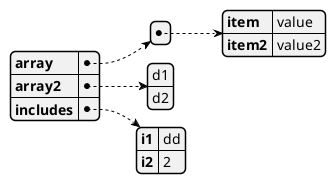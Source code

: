 @startjson
{
"array":[
{
"item":"value",
"item2":"value2"
}
],
"array2":[
"d1",
"d2"]
,
"includes":{
"i1":"dd",
"i2":2
}}

@endjson
